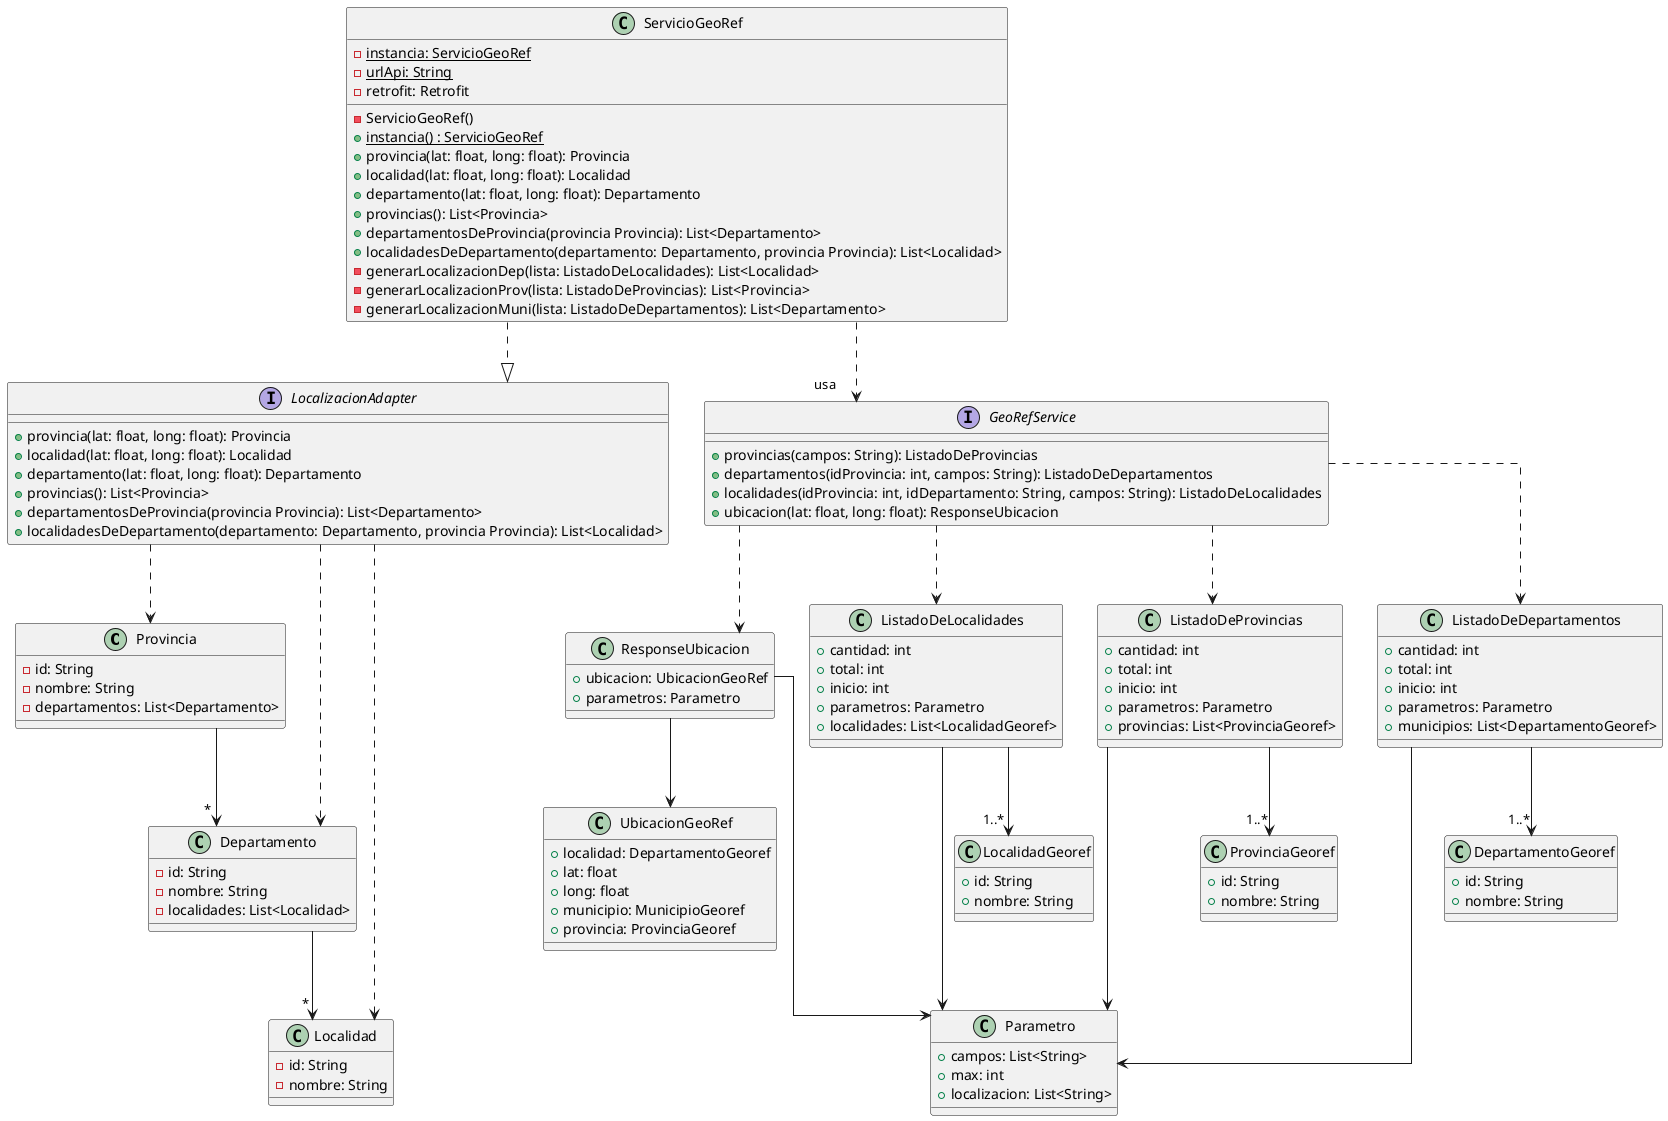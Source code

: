 @startuml
skinparam linetype ortho

class Provincia{
    -id: String
    -nombre: String
    -departamentos: List<Departamento>
}

class Departamento{
    -id: String
    -nombre: String
    -localidades: List<Localidad>
}

class Localidad{
    -id: String
    -nombre: String
}

interface LocalizacionAdapter{
    + provincia(lat: float, long: float): Provincia
    + localidad(lat: float, long: float): Localidad
    + departamento(lat: float, long: float): Departamento
    + provincias(): List<Provincia>
    + departamentosDeProvincia(provincia Provincia): List<Departamento>
    + localidadesDeDepartamento(departamento: Departamento, provincia Provincia): List<Localidad>
}
LocalizacionAdapter ..> Provincia
LocalizacionAdapter ..> Localidad
LocalizacionAdapter ..> Departamento

interface GeoRefService{
    + provincias(campos: String): ListadoDeProvincias
    + departamentos(idProvincia: int, campos: String): ListadoDeDepartamentos
    + localidades(idProvincia: int, idDepartamento: String, campos: String): ListadoDeLocalidades
    + ubicacion(lat: float, long: float): ResponseUbicacion
}

ServicioGeoRef ..|> LocalizacionAdapter

class ServicioGeoRef{
    {static} -instancia: ServicioGeoRef
    {static} -urlApi: String
    - retrofit: Retrofit

    -ServicioGeoRef()
    {static}+instancia() : ServicioGeoRef
    + provincia(lat: float, long: float): Provincia
    + localidad(lat: float, long: float): Localidad
    + departamento(lat: float, long: float): Departamento
    + provincias(): List<Provincia>
    + departamentosDeProvincia(provincia Provincia): List<Departamento>
    + localidadesDeDepartamento(departamento: Departamento, provincia Provincia): List<Localidad>
    -generarLocalizacionDep(lista: ListadoDeLocalidades): List<Localidad>
    -generarLocalizacionProv(lista: ListadoDeProvincias): List<Provincia>
    -generarLocalizacionMuni(lista: ListadoDeDepartamentos): List<Departamento>
}

class ResponseUbicacion{
    + ubicacion: UbicacionGeoRef
    + parametros: Parametro
}

GeoRefService ..> ResponseUbicacion
ResponseUbicacion --> UbicacionGeoRef
ResponseUbicacion --> Parametro

class UbicacionGeoRef{
    + localidad: DepartamentoGeoref
    + lat: float
    + long: float
    + municipio: MunicipioGeoref
    + provincia: ProvinciaGeoref
}

ServicioGeoRef .down.>"usa" GeoRefService

class Parametro{
    + campos: List<String>
    + max: int
    + localizacion: List<String>
}

class ListadoDeLocalidades{
    + cantidad: int
    + total: int
    + inicio: int
    + parametros: Parametro
    + localidades: List<LocalidadGeoref>
}
ListadoDeLocalidades --> "1..*" LocalidadGeoref
ListadoDeLocalidades --> Parametro
ListadoDeProvincias --> Parametro
ListadoDeDepartamentos ---> Parametro
class ListadoDeProvincias{
    + cantidad: int
    + total: int
    + inicio: int
    + parametros: Parametro
    + provincias: List<ProvinciaGeoref>
}
ListadoDeProvincias --> "1..*" ProvinciaGeoref
class ListadoDeDepartamentos{
    + cantidad: int
    + total: int
    + inicio: int
    + parametros: Parametro
    + municipios: List<DepartamentoGeoref>
}
ListadoDeDepartamentos --> "1..*" DepartamentoGeoref

class DepartamentoGeoref{
    +id: String
    +nombre: String
}
class ProvinciaGeoref{
    +id: String
    +nombre: String
}
class LocalidadGeoref{
    +id: String
    +nombre: String
}

GeoRefService ..> ListadoDeLocalidades
GeoRefService ..> ListadoDeProvincias
GeoRefService ..> ListadoDeDepartamentos

Provincia --> "*" Departamento
Departamento --> "*" Localidad

@enduml